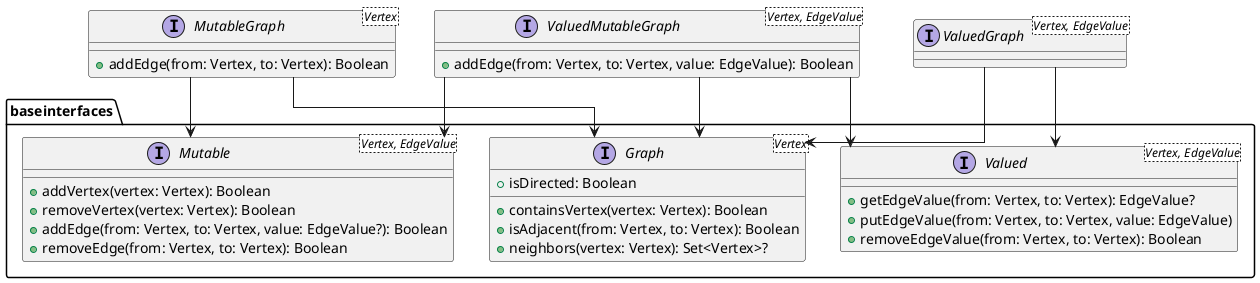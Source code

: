 @startuml

skinparam linetype ortho

package baseinterfaces {
    interface Graph<Vertex> {
        + isDirected: Boolean

        + containsVertex(vertex: Vertex): Boolean
        + isAdjacent(from: Vertex, to: Vertex): Boolean
        + neighbors(vertex: Vertex): Set<Vertex>?
    }

    interface Mutable<Vertex, EdgeValue>{
        + addVertex(vertex: Vertex): Boolean
        + removeVertex(vertex: Vertex): Boolean
        + addEdge(from: Vertex, to: Vertex, value: EdgeValue?): Boolean
        + removeEdge(from: Vertex, to: Vertex): Boolean
    }

    interface Valued<Vertex, EdgeValue> {
        + getEdgeValue(from: Vertex, to: Vertex): EdgeValue?
        + putEdgeValue(from: Vertex, to: Vertex, value: EdgeValue)
        + removeEdgeValue(from: Vertex, to: Vertex): Boolean
    }
}

interface MutableGraph<Vertex>{
    + addEdge(from: Vertex, to: Vertex): Boolean
}
MutableGraph --> Graph
MutableGraph --> Mutable

interface ValuedGraph<Vertex, EdgeValue>
ValuedGraph --> Graph
ValuedGraph --> Valued

interface ValuedMutableGraph<Vertex, EdgeValue>{
    + addEdge(from: Vertex, to: Vertex, value: EdgeValue): Boolean
}
ValuedMutableGraph --> Graph
ValuedMutableGraph --> Mutable
ValuedMutableGraph --> Valued

@enduml